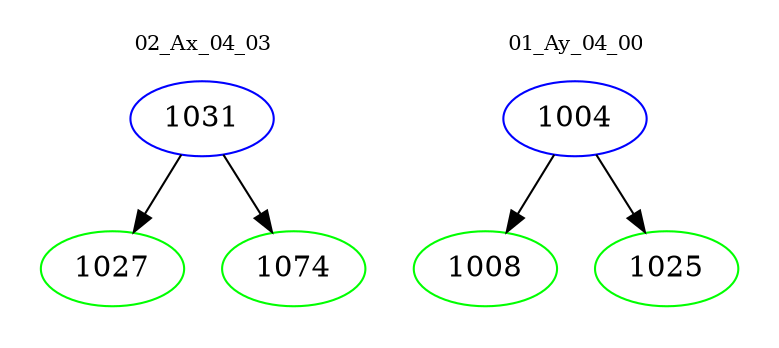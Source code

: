 digraph{
subgraph cluster_0 {
color = white
label = "02_Ax_04_03";
fontsize=10;
T0_1031 [label="1031", color="blue"]
T0_1031 -> T0_1027 [color="black"]
T0_1027 [label="1027", color="green"]
T0_1031 -> T0_1074 [color="black"]
T0_1074 [label="1074", color="green"]
}
subgraph cluster_1 {
color = white
label = "01_Ay_04_00";
fontsize=10;
T1_1004 [label="1004", color="blue"]
T1_1004 -> T1_1008 [color="black"]
T1_1008 [label="1008", color="green"]
T1_1004 -> T1_1025 [color="black"]
T1_1025 [label="1025", color="green"]
}
}
